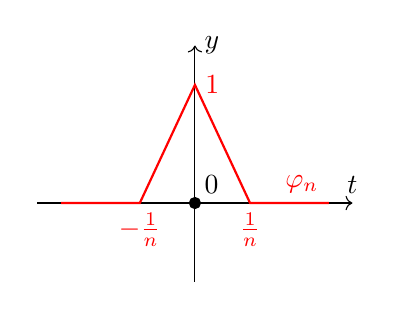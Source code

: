 ﻿
    \begin{tikzpicture}
        \draw[->] (-2,0) -- (2,0) node[above]{$t$};
        \draw[->] (0, -1) -- (0, 2) node[right]{$y$};
        \draw[fill=black] (0,0) circle [radius=2pt] node[above right]{$0$};
		\draw[thick,color=red](-1.7,0)--(-0.7,0)node[below]{$-\frac{1}{n}$}--(0,1.5)node[right]{$1$}--(0.7,0)node[below]{$\frac{1}{n}$}--(1.7,0)node[above left]{$\varphi_n$};
    \end{tikzpicture}
